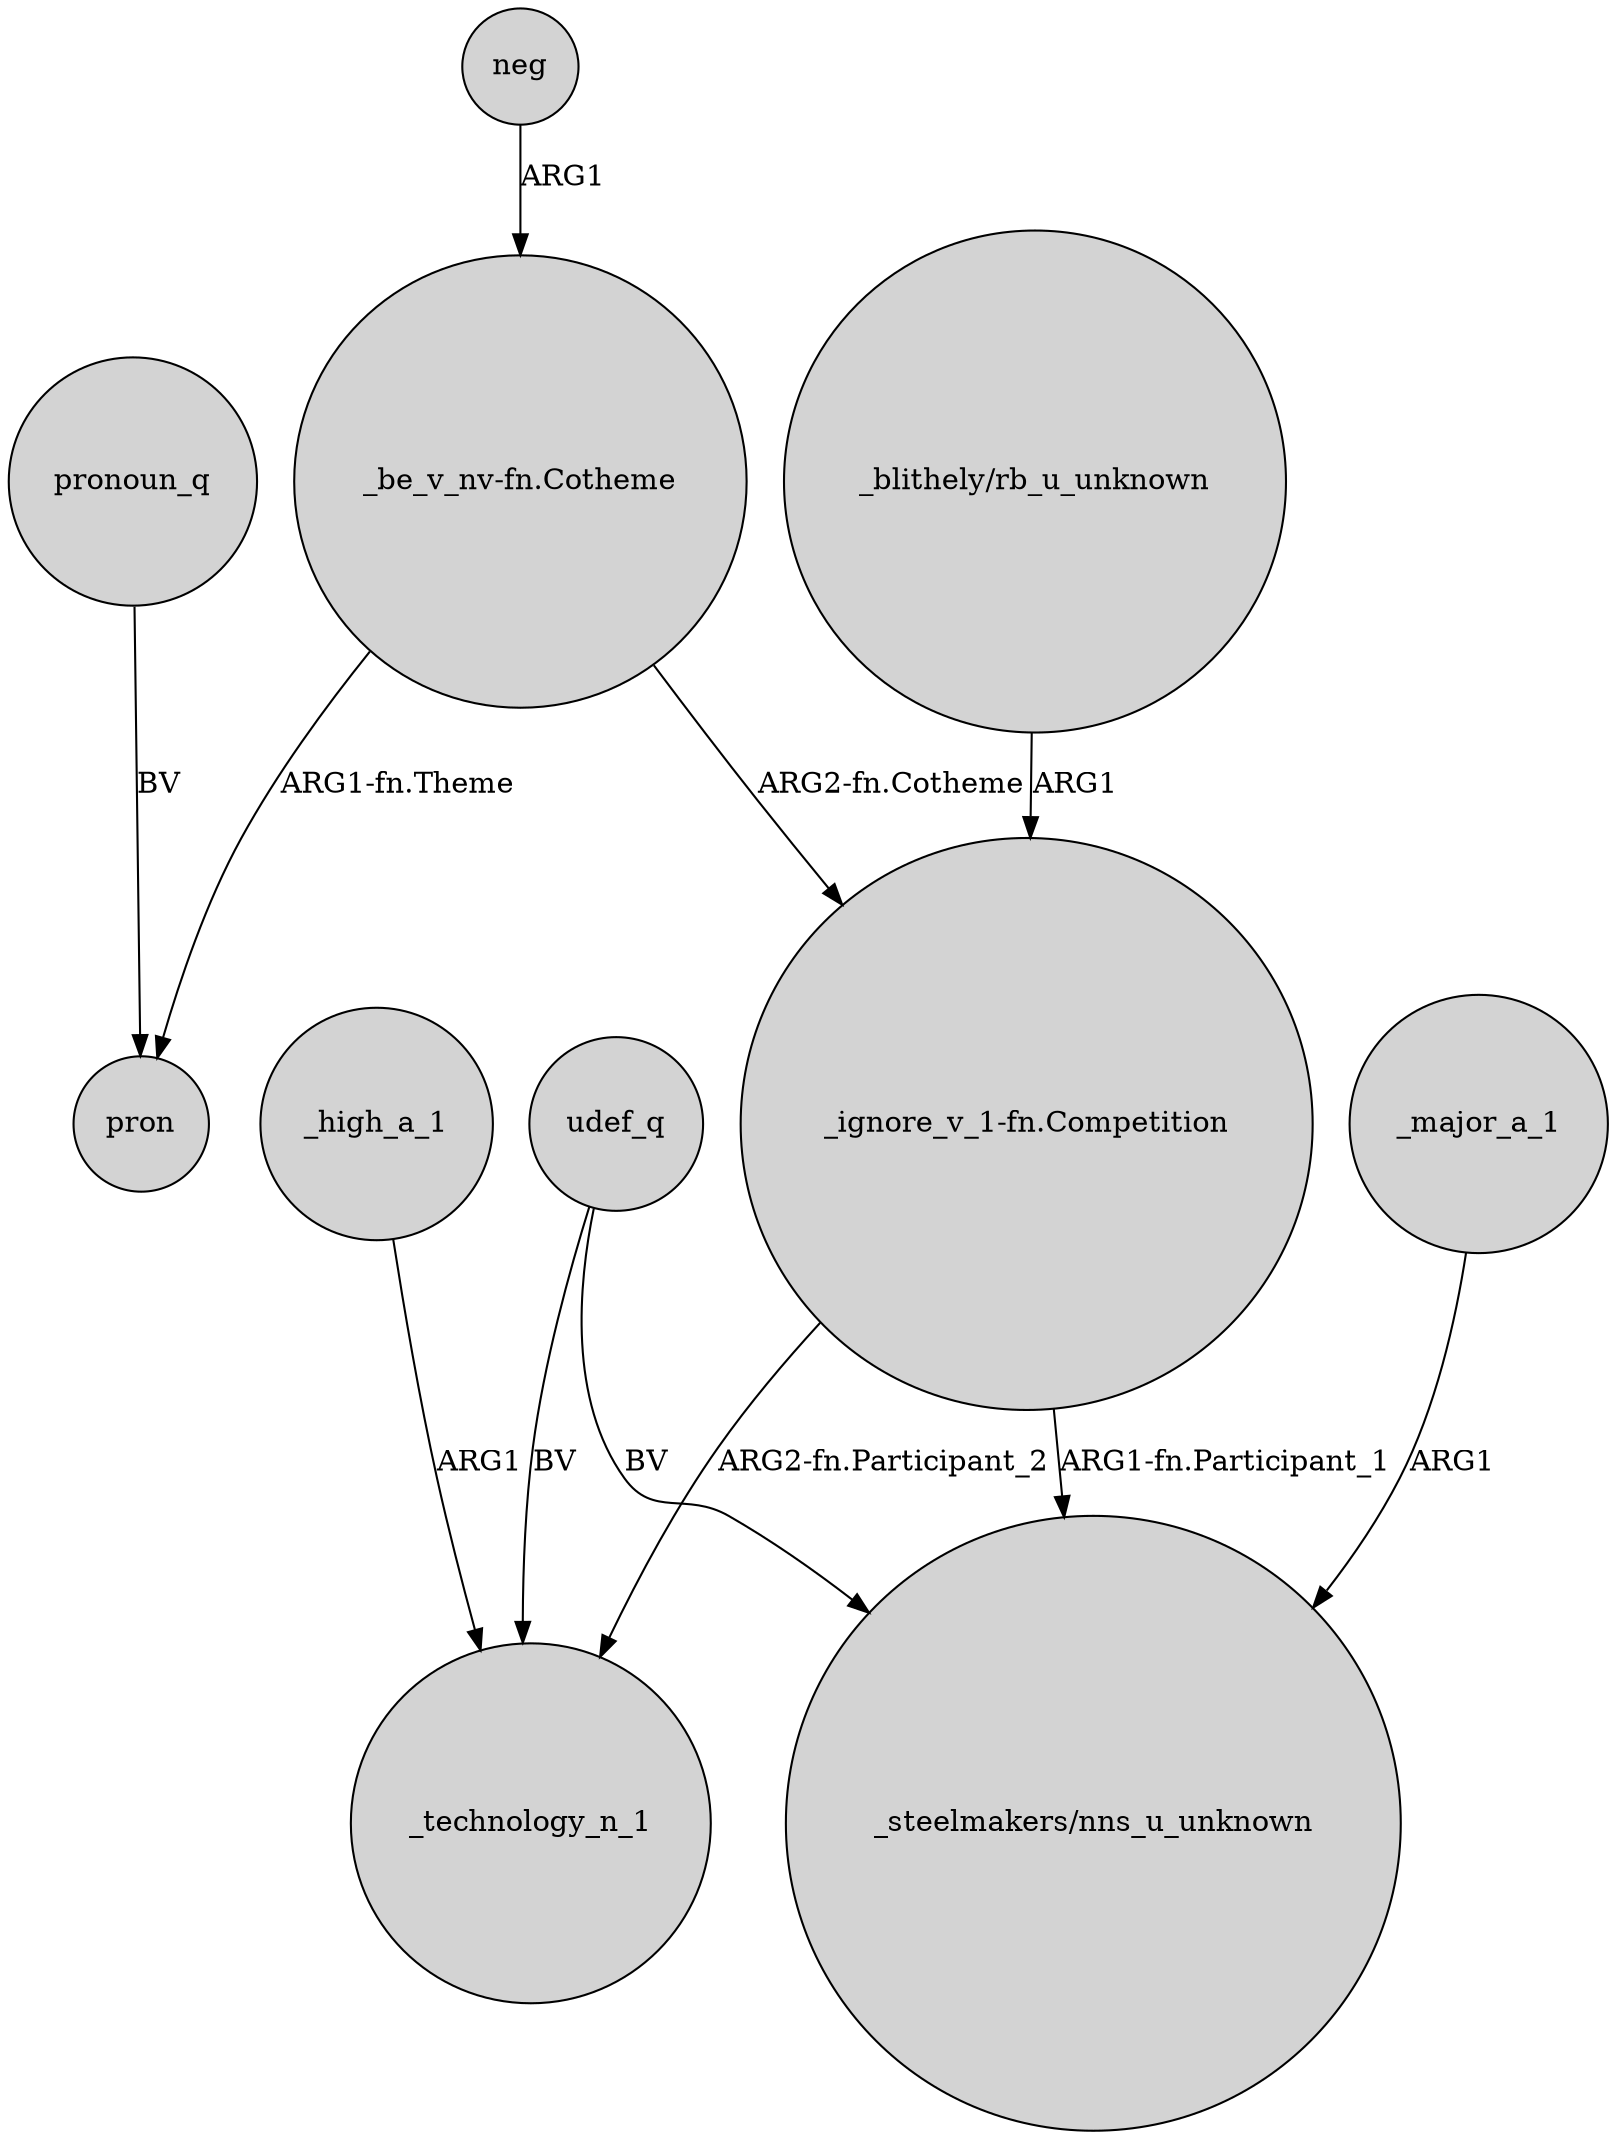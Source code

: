 digraph {
	node [shape=circle style=filled]
	"_ignore_v_1-fn.Competition" -> _technology_n_1 [label="ARG2-fn.Participant_2"]
	"_be_v_nv-fn.Cotheme" -> "_ignore_v_1-fn.Competition" [label="ARG2-fn.Cotheme"]
	neg -> "_be_v_nv-fn.Cotheme" [label=ARG1]
	udef_q -> "_steelmakers/nns_u_unknown" [label=BV]
	udef_q -> _technology_n_1 [label=BV]
	"_ignore_v_1-fn.Competition" -> "_steelmakers/nns_u_unknown" [label="ARG1-fn.Participant_1"]
	_high_a_1 -> _technology_n_1 [label=ARG1]
	pronoun_q -> pron [label=BV]
	"_be_v_nv-fn.Cotheme" -> pron [label="ARG1-fn.Theme"]
	_major_a_1 -> "_steelmakers/nns_u_unknown" [label=ARG1]
	"_blithely/rb_u_unknown" -> "_ignore_v_1-fn.Competition" [label=ARG1]
}
